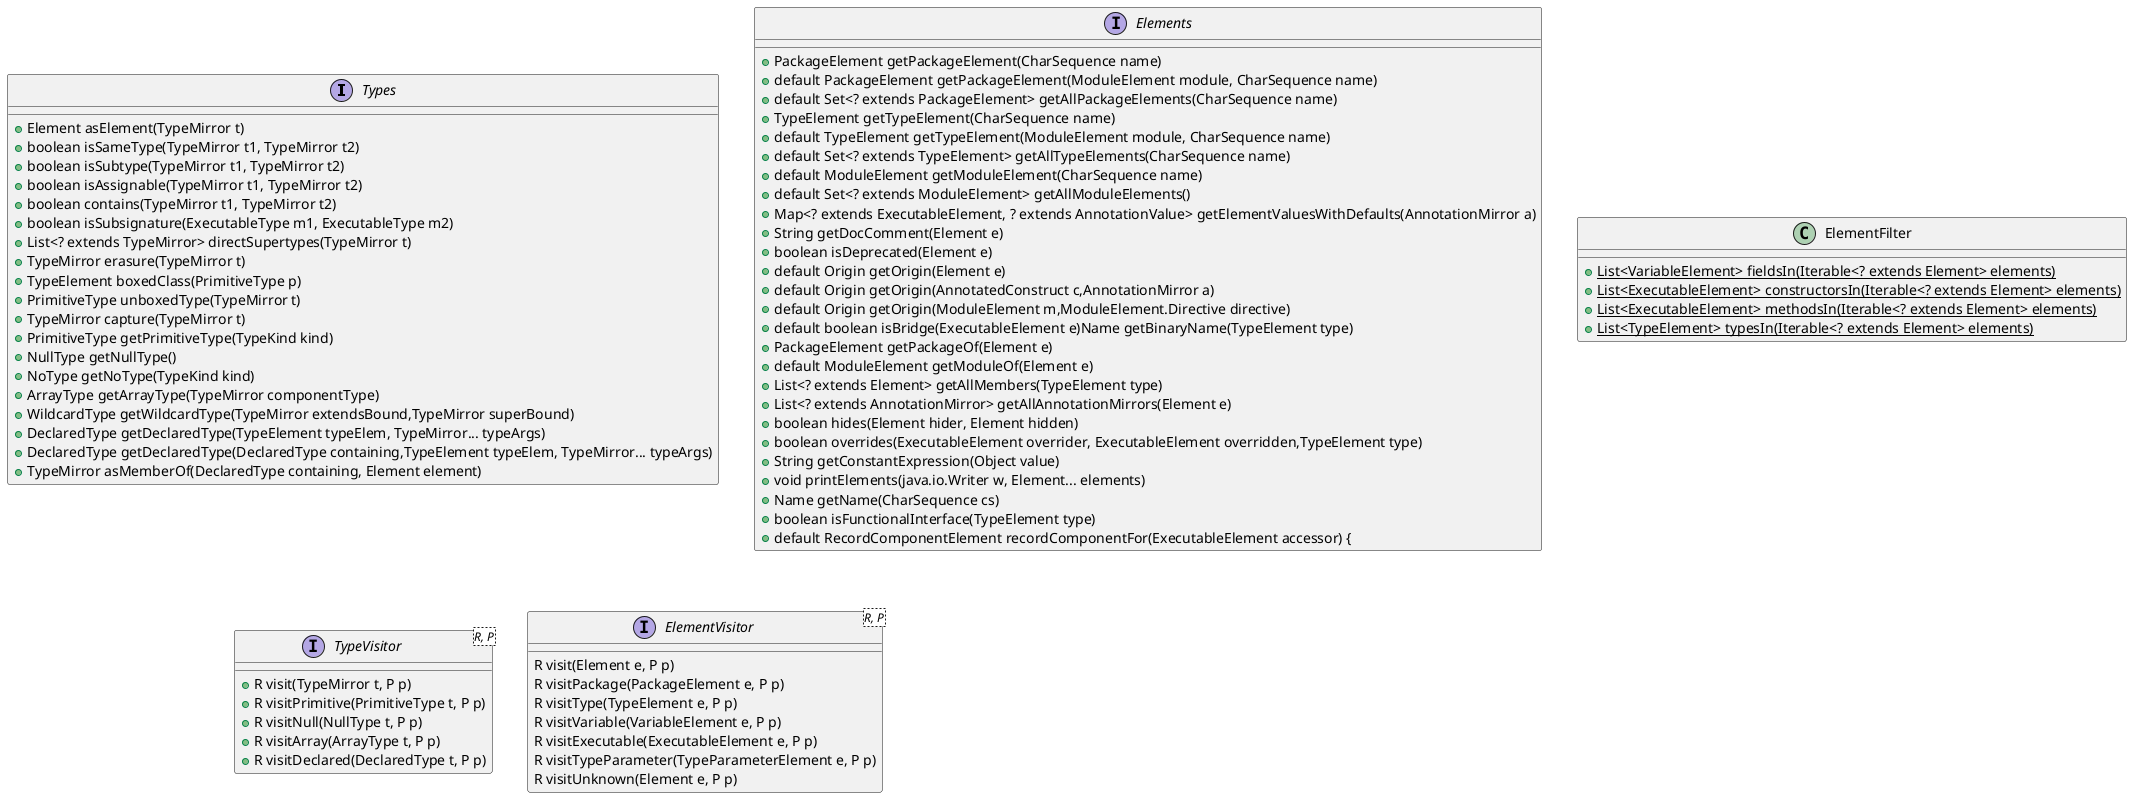 @@startuml model-util

interface Types {
+ Element asElement(TypeMirror t)
+ boolean isSameType(TypeMirror t1, TypeMirror t2)
+ boolean isSubtype(TypeMirror t1, TypeMirror t2)
+ boolean isAssignable(TypeMirror t1, TypeMirror t2)
+ boolean contains(TypeMirror t1, TypeMirror t2)
+ boolean isSubsignature(ExecutableType m1, ExecutableType m2)
+ List<? extends TypeMirror> directSupertypes(TypeMirror t)
+ TypeMirror erasure(TypeMirror t)
+ TypeElement boxedClass(PrimitiveType p)
+ PrimitiveType unboxedType(TypeMirror t)
+ TypeMirror capture(TypeMirror t)
+ PrimitiveType getPrimitiveType(TypeKind kind)
+ NullType getNullType()
+ NoType getNoType(TypeKind kind)
+ ArrayType getArrayType(TypeMirror componentType)
+ WildcardType getWildcardType(TypeMirror extendsBound,TypeMirror superBound)
+ DeclaredType getDeclaredType(TypeElement typeElem, TypeMirror... typeArgs)
+ DeclaredType getDeclaredType(DeclaredType containing,TypeElement typeElem, TypeMirror... typeArgs)
+ TypeMirror asMemberOf(DeclaredType containing, Element element)
}

interface Elements {
+ PackageElement getPackageElement(CharSequence name)
+ default PackageElement getPackageElement(ModuleElement module, CharSequence name)
+ default Set<? extends PackageElement> getAllPackageElements(CharSequence name)
+ TypeElement getTypeElement(CharSequence name)
+ default TypeElement getTypeElement(ModuleElement module, CharSequence name)
+ default Set<? extends TypeElement> getAllTypeElements(CharSequence name) 
+ default ModuleElement getModuleElement(CharSequence name) 
+ default Set<? extends ModuleElement> getAllModuleElements()
+ Map<? extends ExecutableElement, ? extends AnnotationValue> getElementValuesWithDefaults(AnnotationMirror a)
+ String getDocComment(Element e)
+ boolean isDeprecated(Element e)
+ default Origin getOrigin(Element e) 
+ default Origin getOrigin(AnnotatedConstruct c,AnnotationMirror a)
+ default Origin getOrigin(ModuleElement m,ModuleElement.Directive directive) 
+ default boolean isBridge(ExecutableElement e)Name getBinaryName(TypeElement type)
+ PackageElement getPackageOf(Element e)
+ default ModuleElement getModuleOf(Element e)
+ List<? extends Element> getAllMembers(TypeElement type)
+ List<? extends AnnotationMirror> getAllAnnotationMirrors(Element e)
+ boolean hides(Element hider, Element hidden)
+ boolean overrides(ExecutableElement overrider, ExecutableElement overridden,TypeElement type)
+ String getConstantExpression(Object value)
+ void printElements(java.io.Writer w, Element... elements)
+ Name getName(CharSequence cs)
+ boolean isFunctionalInterface(TypeElement type)
+ default RecordComponentElement recordComponentFor(ExecutableElement accessor) {

}
class ElementFilter{
     + {static} List<VariableElement> fieldsIn(Iterable<? extends Element> elements)
     + {static} List<ExecutableElement> constructorsIn(Iterable<? extends Element> elements)
     + {static} List<ExecutableElement> methodsIn(Iterable<? extends Element> elements)
     + {static} List<TypeElement> typesIn(Iterable<? extends Element> elements)
}

interface TypeVisitor<R, P> {
    + R visit(TypeMirror t, P p)
    + R visitPrimitive(PrimitiveType t, P p)
    + R visitNull(NullType t, P p)
    + R visitArray(ArrayType t, P p)
    + R visitDeclared(DeclaredType t, P p)
}

interface ElementVisitor<R, P>{
    R visit(Element e, P p)
    R visitPackage(PackageElement e, P p)
    R visitType(TypeElement e, P p)
    R visitVariable(VariableElement e, P p)
    R visitExecutable(ExecutableElement e, P p)
    R visitTypeParameter(TypeParameterElement e, P p)
    R visitUnknown(Element e, P p)
}
@@enduml
